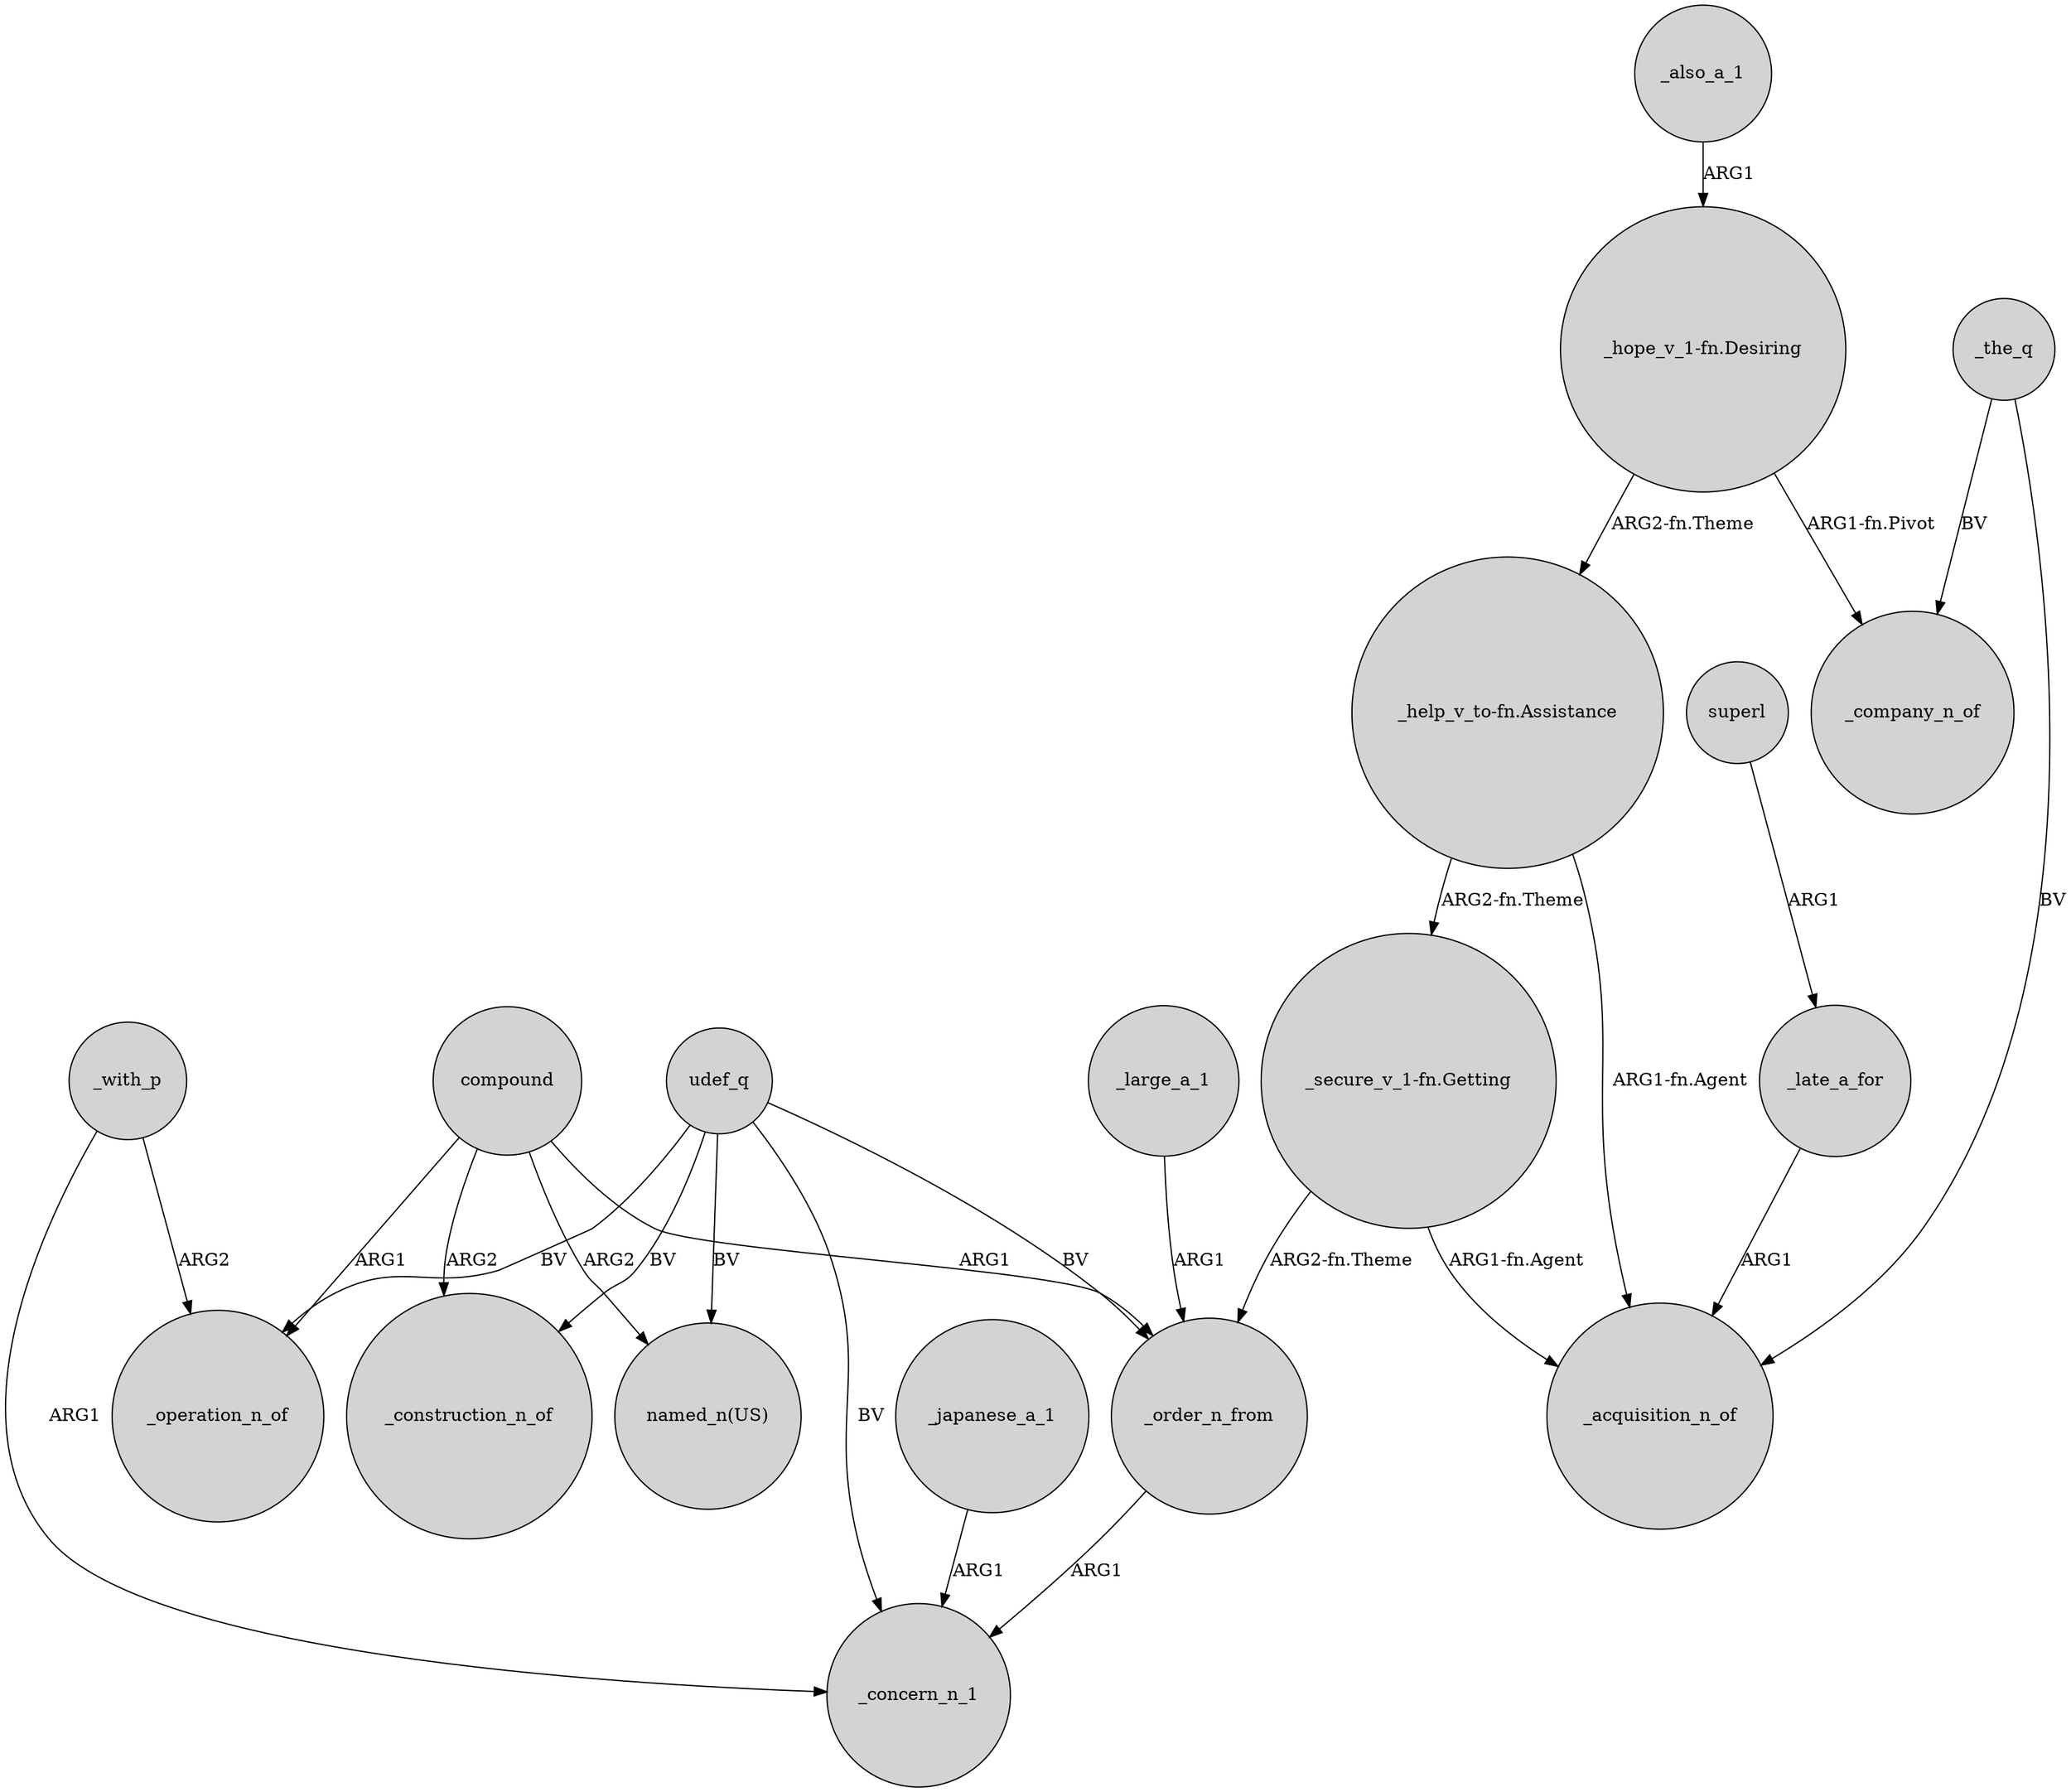 digraph {
	node [shape=circle style=filled]
	compound -> _operation_n_of [label=ARG1]
	udef_q -> "named_n(US)" [label=BV]
	_also_a_1 -> "_hope_v_1-fn.Desiring" [label=ARG1]
	"_help_v_to-fn.Assistance" -> "_secure_v_1-fn.Getting" [label="ARG2-fn.Theme"]
	_with_p -> _concern_n_1 [label=ARG1]
	"_secure_v_1-fn.Getting" -> _order_n_from [label="ARG2-fn.Theme"]
	superl -> _late_a_for [label=ARG1]
	"_help_v_to-fn.Assistance" -> _acquisition_n_of [label="ARG1-fn.Agent"]
	_japanese_a_1 -> _concern_n_1 [label=ARG1]
	compound -> "named_n(US)" [label=ARG2]
	_the_q -> _company_n_of [label=BV]
	_late_a_for -> _acquisition_n_of [label=ARG1]
	udef_q -> _concern_n_1 [label=BV]
	_order_n_from -> _concern_n_1 [label=ARG1]
	udef_q -> _order_n_from [label=BV]
	_the_q -> _acquisition_n_of [label=BV]
	compound -> _order_n_from [label=ARG1]
	_large_a_1 -> _order_n_from [label=ARG1]
	compound -> _construction_n_of [label=ARG2]
	udef_q -> _construction_n_of [label=BV]
	"_secure_v_1-fn.Getting" -> _acquisition_n_of [label="ARG1-fn.Agent"]
	udef_q -> _operation_n_of [label=BV]
	"_hope_v_1-fn.Desiring" -> "_help_v_to-fn.Assistance" [label="ARG2-fn.Theme"]
	"_hope_v_1-fn.Desiring" -> _company_n_of [label="ARG1-fn.Pivot"]
	_with_p -> _operation_n_of [label=ARG2]
}
